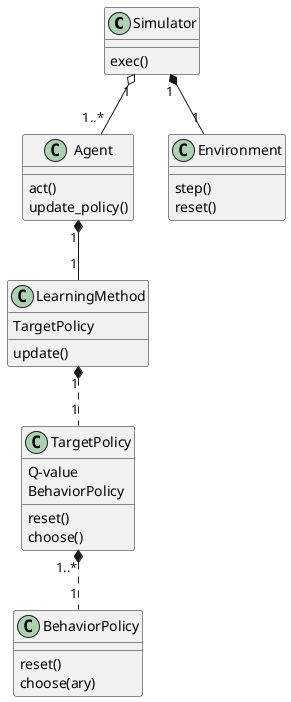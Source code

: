 @startuml
class Simulator
Simulator : exec()

class Agent
Agent : act()
Agent : update_policy()

class Environment
Environment : step()
Environment : reset()

class LearningMethod
LearningMethod : TargetPolicy
LearningMethod : update()

class BehaviorPolicy
BehaviorPolicy : reset()
BehaviorPolicy : choose(ary)

class TargetPolicy
TargetPolicy : Q-value
TargetPolicy : BehaviorPolicy
TargetPolicy : reset()
TargetPolicy : choose()

Simulator "1" o-- "1..*" Agent
Simulator "1" *-- "1" Environment
Agent "1" *-- "1" LearningMethod
LearningMethod "1" *.. "1" TargetPolicy
TargetPolicy "1..*" *.. "1" BehaviorPolicy
@enduml
